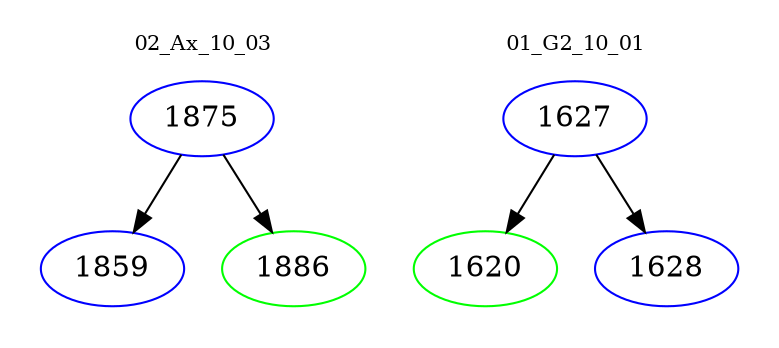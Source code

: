 digraph{
subgraph cluster_0 {
color = white
label = "02_Ax_10_03";
fontsize=10;
T0_1875 [label="1875", color="blue"]
T0_1875 -> T0_1859 [color="black"]
T0_1859 [label="1859", color="blue"]
T0_1875 -> T0_1886 [color="black"]
T0_1886 [label="1886", color="green"]
}
subgraph cluster_1 {
color = white
label = "01_G2_10_01";
fontsize=10;
T1_1627 [label="1627", color="blue"]
T1_1627 -> T1_1620 [color="black"]
T1_1620 [label="1620", color="green"]
T1_1627 -> T1_1628 [color="black"]
T1_1628 [label="1628", color="blue"]
}
}
